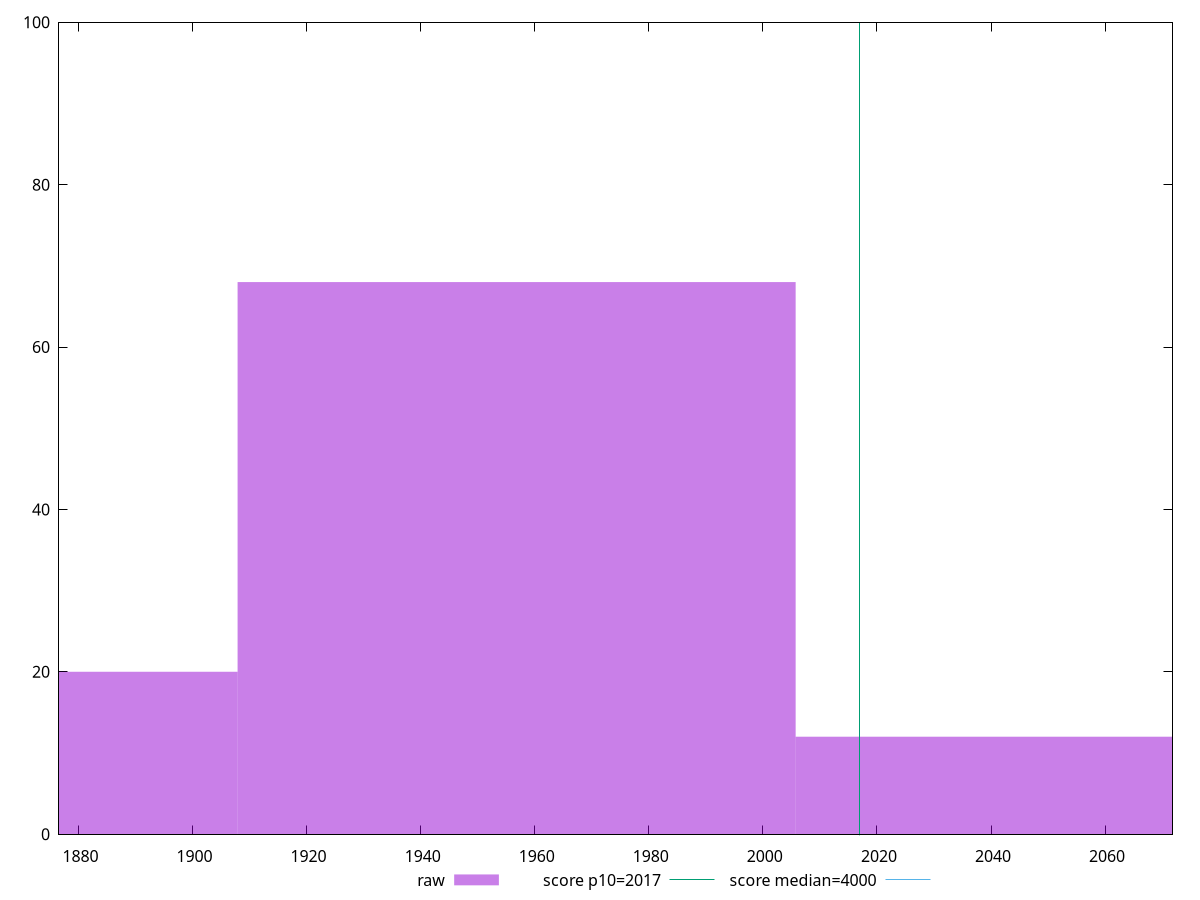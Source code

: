 reset

$raw <<EOF
2054.669287224531 12
1858.986497965052 20
1956.8278925947916 68
EOF

set key outside below
set boxwidth 97.84139462973958
set xrange [1876.5959999999984:2071.819999999999]
set yrange [0:100]
set trange [0:100]
set style fill transparent solid 0.5 noborder

set parametric
set terminal svg size 640, 490 enhanced background rgb 'white'
set output "reports/report_00033_2021-03-01T14-23-16.841Z/mainthread-work-breakdown/samples/astro-cached/raw/histogram.svg"

plot $raw title "raw" with boxes, \
     2017,t title "score p10=2017", \
     4000,t title "score median=4000"

reset
